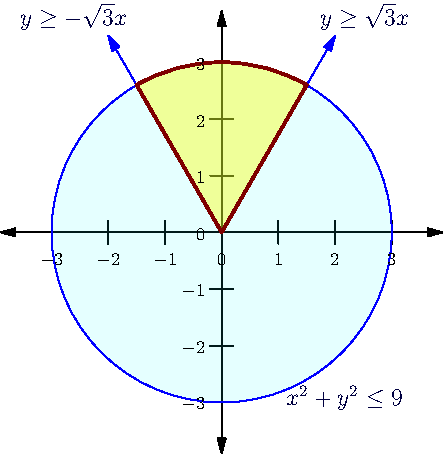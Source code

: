 size(8cm);
import graph;
xaxis(-3.9, 3.9, Ticks(Label(fontsize(9pt)), Step=1), Arrows);
yaxis(-3.9, 3.9, Ticks(Label(fontsize(9pt)), Step=1), Arrows);

filldraw(circle((0,0), 3), opacity(0.1)+cyan, blue);
draw((0,0)--4*dir(60), blue, EndArrow);
draw((0,0)--4*dir(120), blue, EndArrow);
filldraw(arc((0,0),3,60,120)--(0,0)--cycle, opacity(0.4)+yellow, brown+1.4);
label("$y \ge \sqrt3x$", 4*dir(60), dir(60), darkblue);
label("$y \ge -\sqrt3x$", 4*dir(120), dir(120), darkblue);
label("$x^2+y^2 \le 9$", 3*dir(-60), dir(-60), darkblue);
